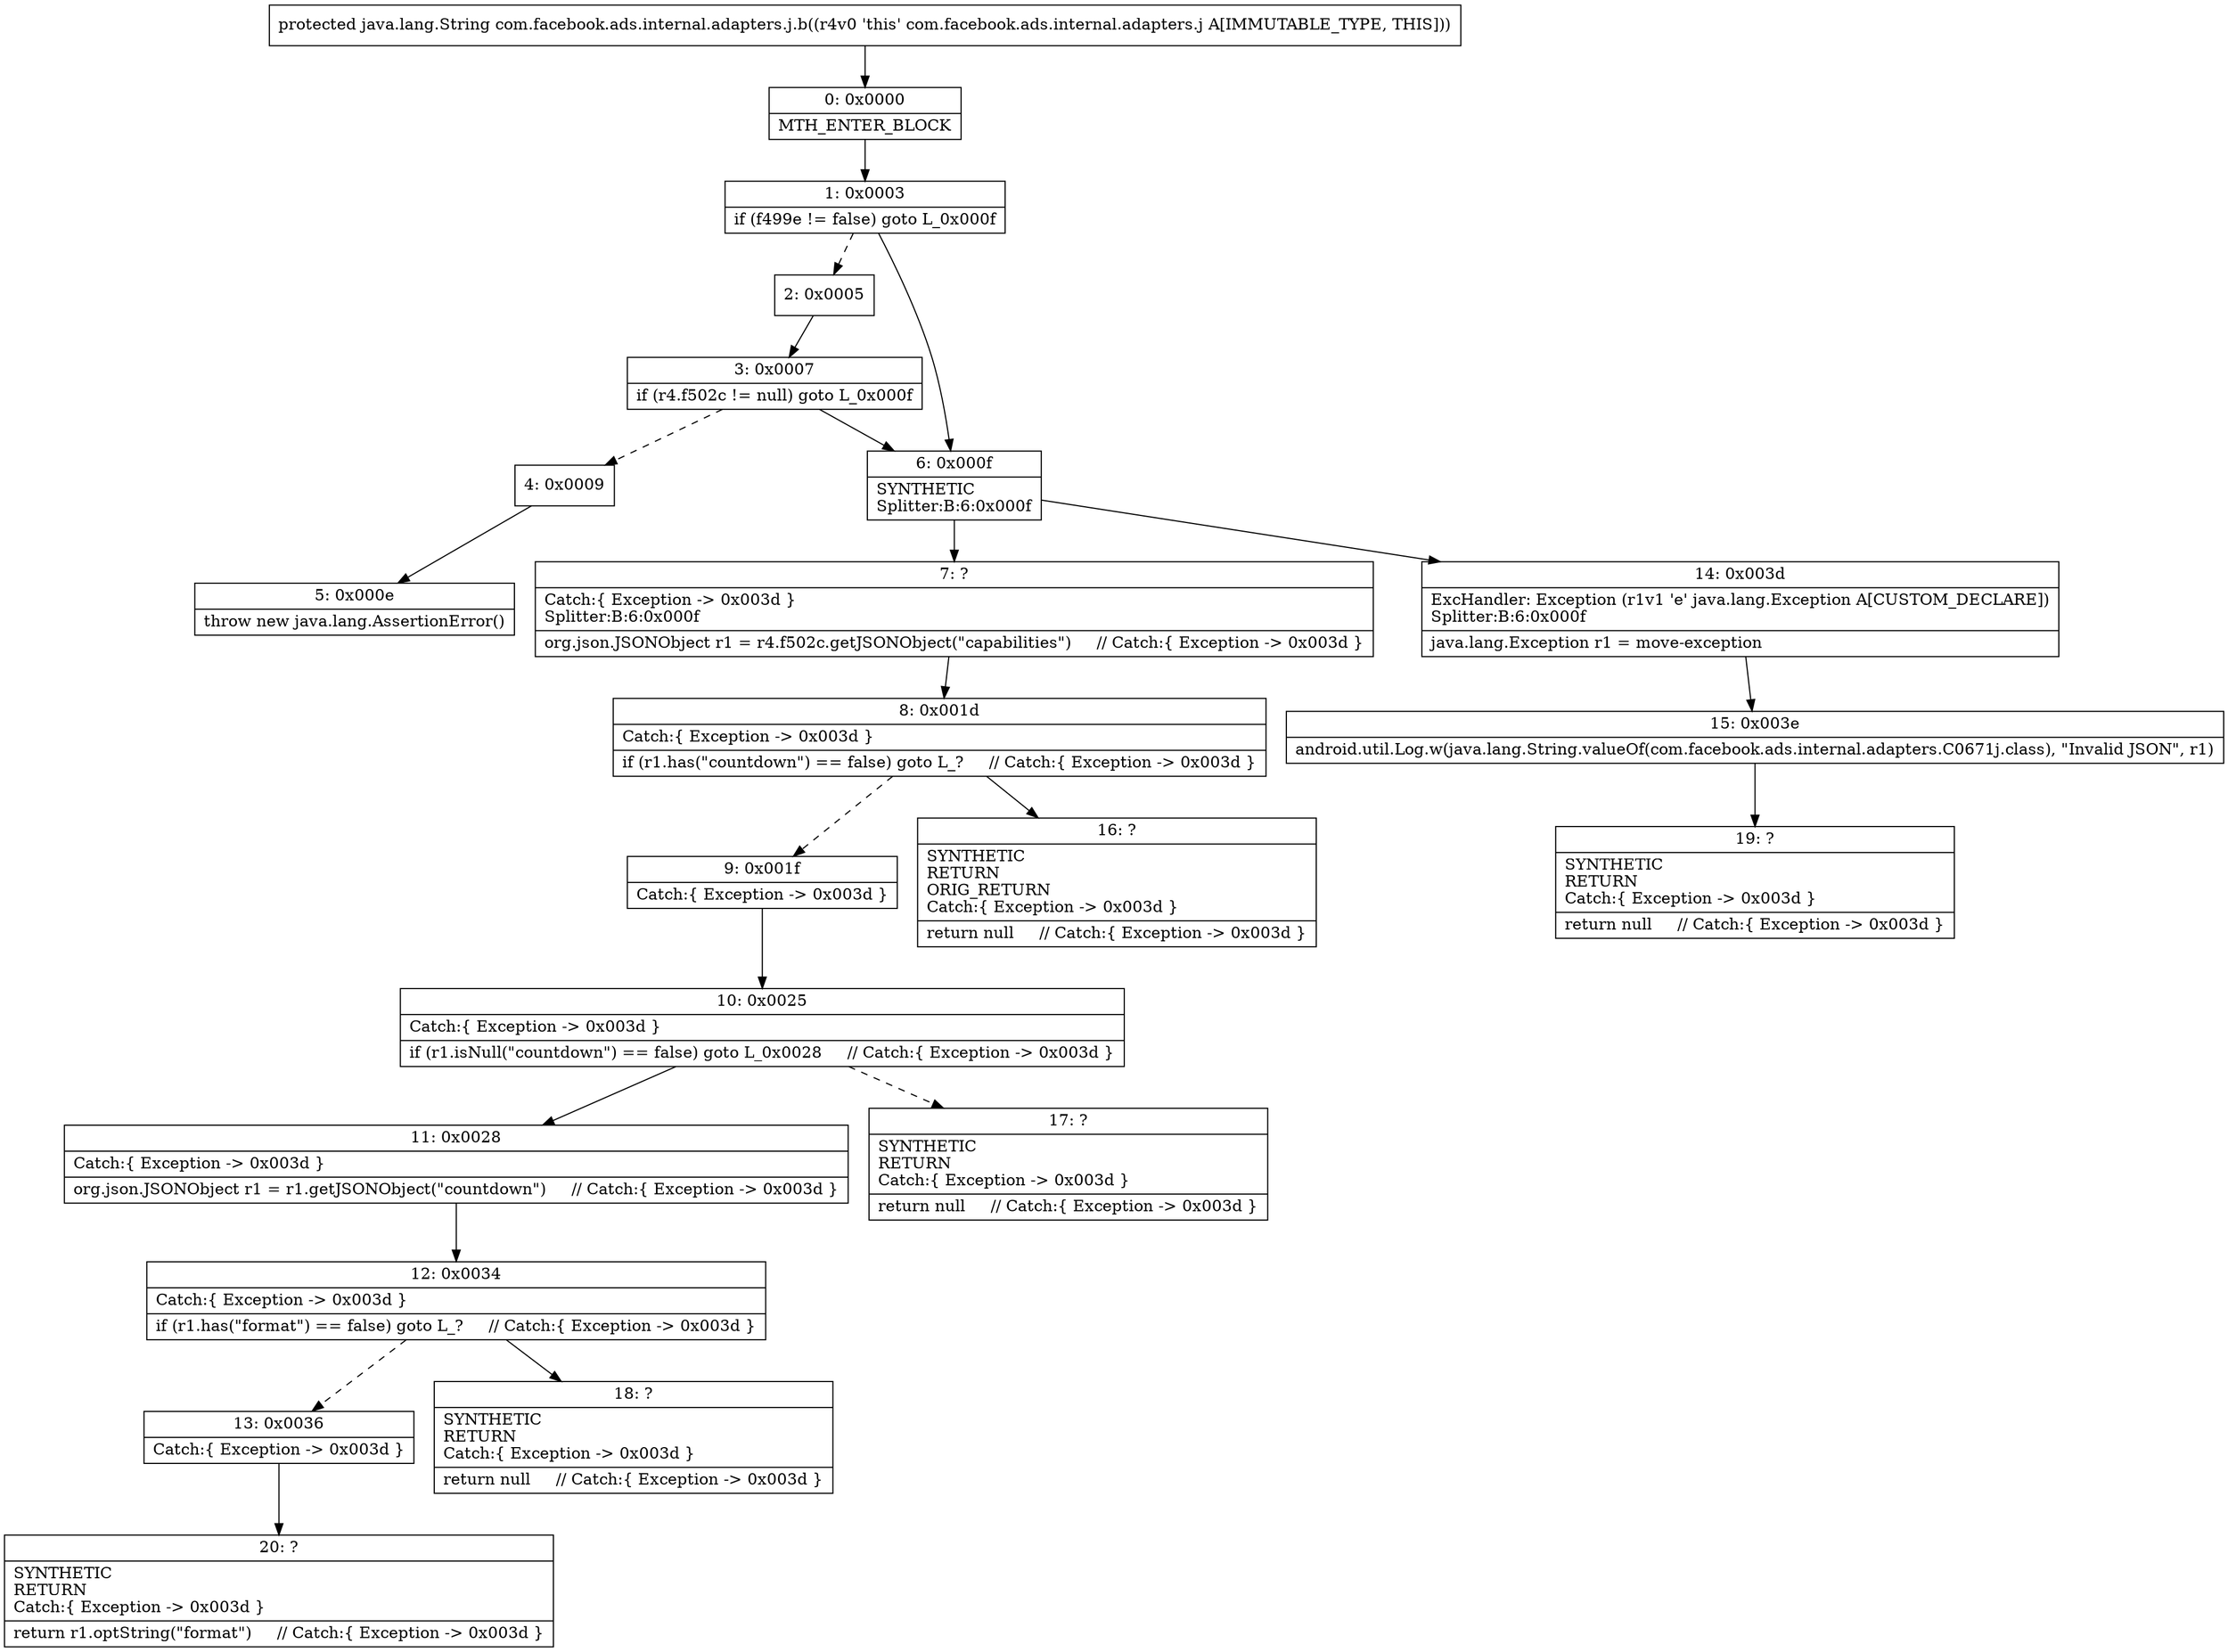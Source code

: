 digraph "CFG forcom.facebook.ads.internal.adapters.j.b()Ljava\/lang\/String;" {
Node_0 [shape=record,label="{0\:\ 0x0000|MTH_ENTER_BLOCK\l}"];
Node_1 [shape=record,label="{1\:\ 0x0003|if (f499e != false) goto L_0x000f\l}"];
Node_2 [shape=record,label="{2\:\ 0x0005}"];
Node_3 [shape=record,label="{3\:\ 0x0007|if (r4.f502c != null) goto L_0x000f\l}"];
Node_4 [shape=record,label="{4\:\ 0x0009}"];
Node_5 [shape=record,label="{5\:\ 0x000e|throw new java.lang.AssertionError()\l}"];
Node_6 [shape=record,label="{6\:\ 0x000f|SYNTHETIC\lSplitter:B:6:0x000f\l}"];
Node_7 [shape=record,label="{7\:\ ?|Catch:\{ Exception \-\> 0x003d \}\lSplitter:B:6:0x000f\l|org.json.JSONObject r1 = r4.f502c.getJSONObject(\"capabilities\")     \/\/ Catch:\{ Exception \-\> 0x003d \}\l}"];
Node_8 [shape=record,label="{8\:\ 0x001d|Catch:\{ Exception \-\> 0x003d \}\l|if (r1.has(\"countdown\") == false) goto L_?     \/\/ Catch:\{ Exception \-\> 0x003d \}\l}"];
Node_9 [shape=record,label="{9\:\ 0x001f|Catch:\{ Exception \-\> 0x003d \}\l}"];
Node_10 [shape=record,label="{10\:\ 0x0025|Catch:\{ Exception \-\> 0x003d \}\l|if (r1.isNull(\"countdown\") == false) goto L_0x0028     \/\/ Catch:\{ Exception \-\> 0x003d \}\l}"];
Node_11 [shape=record,label="{11\:\ 0x0028|Catch:\{ Exception \-\> 0x003d \}\l|org.json.JSONObject r1 = r1.getJSONObject(\"countdown\")     \/\/ Catch:\{ Exception \-\> 0x003d \}\l}"];
Node_12 [shape=record,label="{12\:\ 0x0034|Catch:\{ Exception \-\> 0x003d \}\l|if (r1.has(\"format\") == false) goto L_?     \/\/ Catch:\{ Exception \-\> 0x003d \}\l}"];
Node_13 [shape=record,label="{13\:\ 0x0036|Catch:\{ Exception \-\> 0x003d \}\l}"];
Node_14 [shape=record,label="{14\:\ 0x003d|ExcHandler: Exception (r1v1 'e' java.lang.Exception A[CUSTOM_DECLARE])\lSplitter:B:6:0x000f\l|java.lang.Exception r1 = move\-exception\l}"];
Node_15 [shape=record,label="{15\:\ 0x003e|android.util.Log.w(java.lang.String.valueOf(com.facebook.ads.internal.adapters.C0671j.class), \"Invalid JSON\", r1)\l}"];
Node_16 [shape=record,label="{16\:\ ?|SYNTHETIC\lRETURN\lORIG_RETURN\lCatch:\{ Exception \-\> 0x003d \}\l|return null     \/\/ Catch:\{ Exception \-\> 0x003d \}\l}"];
Node_17 [shape=record,label="{17\:\ ?|SYNTHETIC\lRETURN\lCatch:\{ Exception \-\> 0x003d \}\l|return null     \/\/ Catch:\{ Exception \-\> 0x003d \}\l}"];
Node_18 [shape=record,label="{18\:\ ?|SYNTHETIC\lRETURN\lCatch:\{ Exception \-\> 0x003d \}\l|return null     \/\/ Catch:\{ Exception \-\> 0x003d \}\l}"];
Node_19 [shape=record,label="{19\:\ ?|SYNTHETIC\lRETURN\lCatch:\{ Exception \-\> 0x003d \}\l|return null     \/\/ Catch:\{ Exception \-\> 0x003d \}\l}"];
Node_20 [shape=record,label="{20\:\ ?|SYNTHETIC\lRETURN\lCatch:\{ Exception \-\> 0x003d \}\l|return r1.optString(\"format\")     \/\/ Catch:\{ Exception \-\> 0x003d \}\l}"];
MethodNode[shape=record,label="{protected java.lang.String com.facebook.ads.internal.adapters.j.b((r4v0 'this' com.facebook.ads.internal.adapters.j A[IMMUTABLE_TYPE, THIS])) }"];
MethodNode -> Node_0;
Node_0 -> Node_1;
Node_1 -> Node_2[style=dashed];
Node_1 -> Node_6;
Node_2 -> Node_3;
Node_3 -> Node_4[style=dashed];
Node_3 -> Node_6;
Node_4 -> Node_5;
Node_6 -> Node_7;
Node_6 -> Node_14;
Node_7 -> Node_8;
Node_8 -> Node_9[style=dashed];
Node_8 -> Node_16;
Node_9 -> Node_10;
Node_10 -> Node_11;
Node_10 -> Node_17[style=dashed];
Node_11 -> Node_12;
Node_12 -> Node_13[style=dashed];
Node_12 -> Node_18;
Node_13 -> Node_20;
Node_14 -> Node_15;
Node_15 -> Node_19;
}

